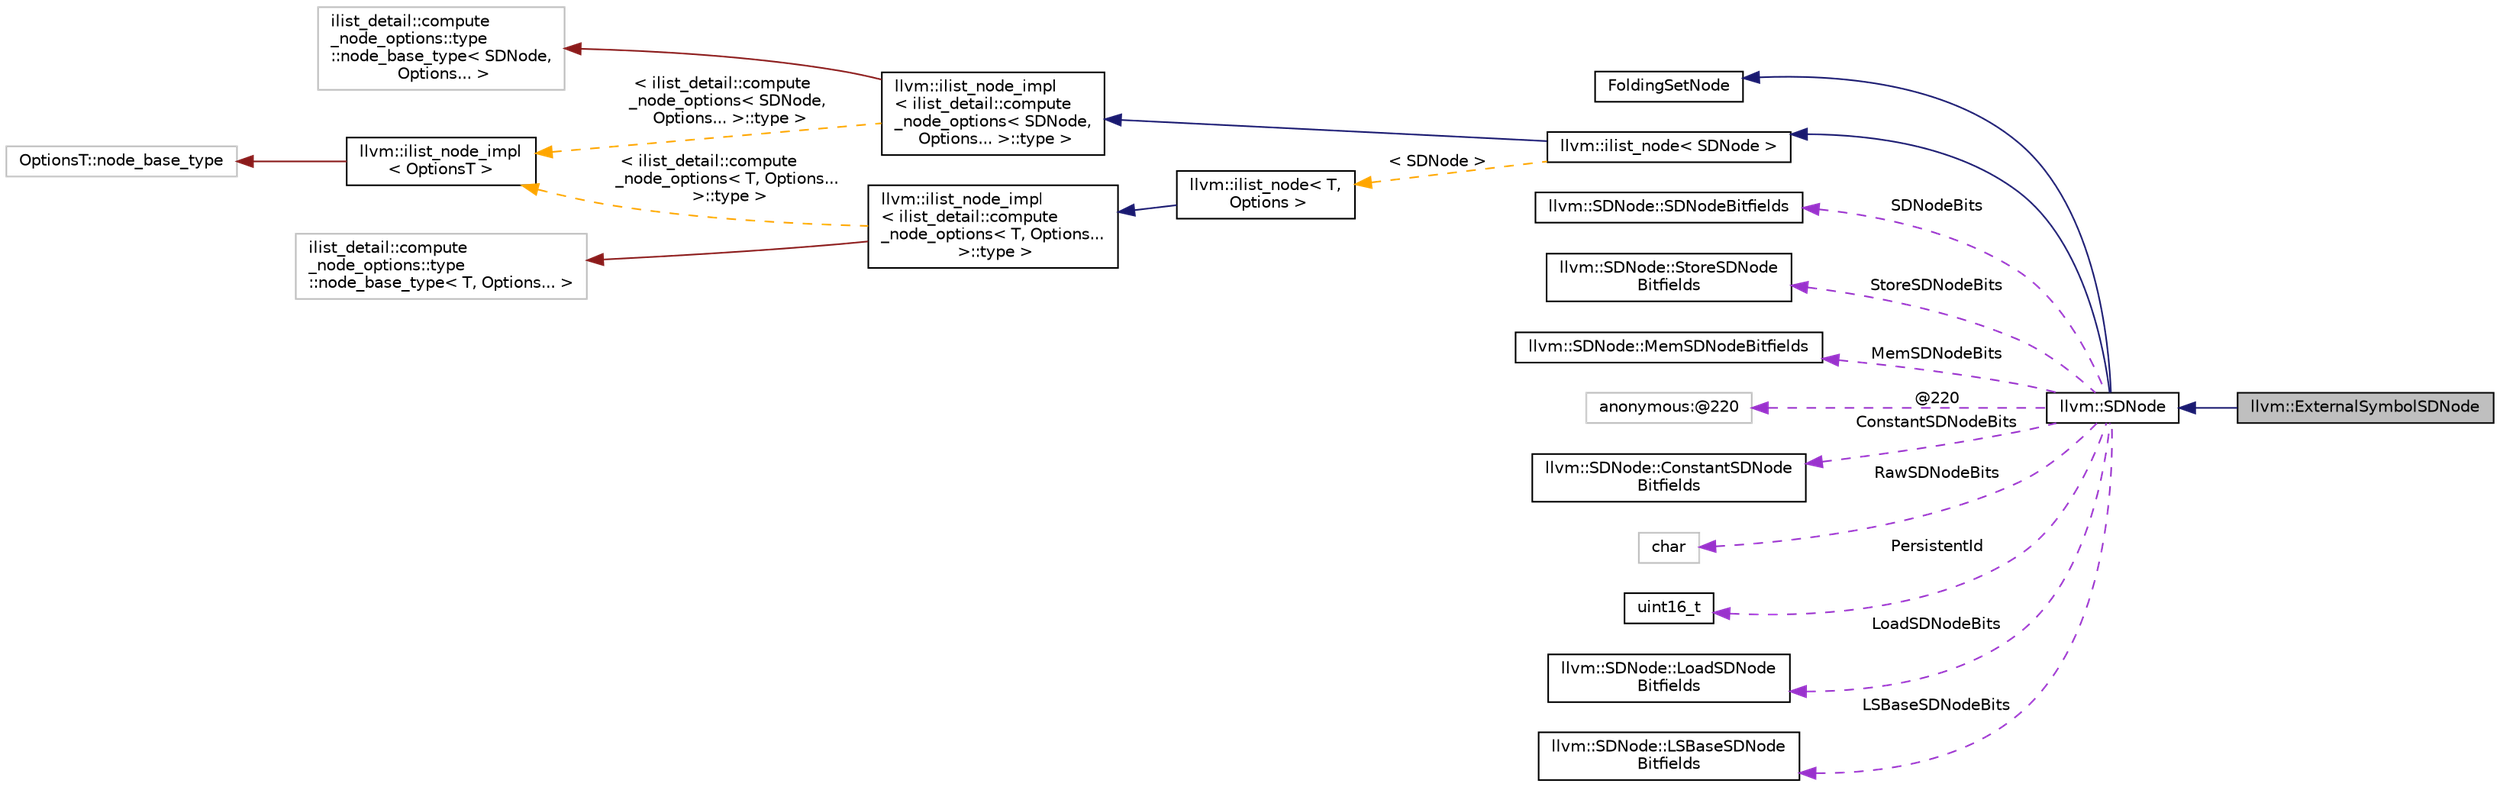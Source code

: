 digraph "llvm::ExternalSymbolSDNode"
{
 // LATEX_PDF_SIZE
  bgcolor="transparent";
  edge [fontname="Helvetica",fontsize="10",labelfontname="Helvetica",labelfontsize="10"];
  node [fontname="Helvetica",fontsize="10",shape=record];
  rankdir="LR";
  Node1 [label="llvm::ExternalSymbolSDNode",height=0.2,width=0.4,color="black", fillcolor="grey75", style="filled", fontcolor="black",tooltip=" "];
  Node2 -> Node1 [dir="back",color="midnightblue",fontsize="10",style="solid",fontname="Helvetica"];
  Node2 [label="llvm::SDNode",height=0.2,width=0.4,color="black",URL="$classllvm_1_1SDNode.html",tooltip="Represents one node in the SelectionDAG."];
  Node3 -> Node2 [dir="back",color="midnightblue",fontsize="10",style="solid",fontname="Helvetica"];
  Node3 [label="FoldingSetNode",height=0.2,width=0.4,color="black",URL="$classllvm_1_1FoldingSetBase_1_1Node.html",tooltip="Node - This class is used to maintain the singly linked bucket list in a folding set."];
  Node4 -> Node2 [dir="back",color="midnightblue",fontsize="10",style="solid",fontname="Helvetica"];
  Node4 [label="llvm::ilist_node\< SDNode \>",height=0.2,width=0.4,color="black",URL="$classllvm_1_1ilist__node.html",tooltip=" "];
  Node5 -> Node4 [dir="back",color="midnightblue",fontsize="10",style="solid",fontname="Helvetica"];
  Node5 [label="llvm::ilist_node_impl\l\< ilist_detail::compute\l_node_options\< SDNode,\l Options... \>::type \>",height=0.2,width=0.4,color="black",URL="$classllvm_1_1ilist__node__impl.html",tooltip=" "];
  Node6 -> Node5 [dir="back",color="firebrick4",fontsize="10",style="solid",fontname="Helvetica"];
  Node6 [label="ilist_detail::compute\l_node_options::type \l::node_base_type\< SDNode,\l Options... \>",height=0.2,width=0.4,color="grey75",tooltip=" "];
  Node7 -> Node5 [dir="back",color="orange",fontsize="10",style="dashed",label=" \< ilist_detail::compute\l_node_options\< SDNode,\l Options... \>::type \>" ,fontname="Helvetica"];
  Node7 [label="llvm::ilist_node_impl\l\< OptionsT \>",height=0.2,width=0.4,color="black",URL="$classllvm_1_1ilist__node__impl.html",tooltip="Implementation for an ilist node."];
  Node8 -> Node7 [dir="back",color="firebrick4",fontsize="10",style="solid",fontname="Helvetica"];
  Node8 [label="OptionsT::node_base_type",height=0.2,width=0.4,color="grey75",tooltip=" "];
  Node9 -> Node4 [dir="back",color="orange",fontsize="10",style="dashed",label=" \< SDNode \>" ,fontname="Helvetica"];
  Node9 [label="llvm::ilist_node\< T,\l Options \>",height=0.2,width=0.4,color="black",URL="$classllvm_1_1ilist__node.html",tooltip=" "];
  Node10 -> Node9 [dir="back",color="midnightblue",fontsize="10",style="solid",fontname="Helvetica"];
  Node10 [label="llvm::ilist_node_impl\l\< ilist_detail::compute\l_node_options\< T, Options...\l \>::type \>",height=0.2,width=0.4,color="black",URL="$classllvm_1_1ilist__node__impl.html",tooltip=" "];
  Node11 -> Node10 [dir="back",color="firebrick4",fontsize="10",style="solid",fontname="Helvetica"];
  Node11 [label="ilist_detail::compute\l_node_options::type \l::node_base_type\< T, Options... \>",height=0.2,width=0.4,color="grey75",tooltip=" "];
  Node7 -> Node10 [dir="back",color="orange",fontsize="10",style="dashed",label=" \< ilist_detail::compute\l_node_options\< T, Options...\l \>::type \>" ,fontname="Helvetica"];
  Node12 -> Node2 [dir="back",color="darkorchid3",fontsize="10",style="dashed",label=" SDNodeBits" ,fontname="Helvetica"];
  Node12 [label="llvm::SDNode::SDNodeBitfields",height=0.2,width=0.4,color="black",URL="$classllvm_1_1SDNode_1_1SDNodeBitfields.html",tooltip=" "];
  Node13 -> Node2 [dir="back",color="darkorchid3",fontsize="10",style="dashed",label=" StoreSDNodeBits" ,fontname="Helvetica"];
  Node13 [label="llvm::SDNode::StoreSDNode\lBitfields",height=0.2,width=0.4,color="black",URL="$classllvm_1_1SDNode_1_1StoreSDNodeBitfields.html",tooltip=" "];
  Node14 -> Node2 [dir="back",color="darkorchid3",fontsize="10",style="dashed",label=" MemSDNodeBits" ,fontname="Helvetica"];
  Node14 [label="llvm::SDNode::MemSDNodeBitfields",height=0.2,width=0.4,color="black",URL="$classllvm_1_1SDNode_1_1MemSDNodeBitfields.html",tooltip=" "];
  Node15 -> Node2 [dir="back",color="darkorchid3",fontsize="10",style="dashed",label=" @220" ,fontname="Helvetica"];
  Node15 [label="anonymous:@220",height=0.2,width=0.4,color="grey75",tooltip=" "];
  Node16 -> Node2 [dir="back",color="darkorchid3",fontsize="10",style="dashed",label=" ConstantSDNodeBits" ,fontname="Helvetica"];
  Node16 [label="llvm::SDNode::ConstantSDNode\lBitfields",height=0.2,width=0.4,color="black",URL="$classllvm_1_1SDNode_1_1ConstantSDNodeBitfields.html",tooltip=" "];
  Node17 -> Node2 [dir="back",color="darkorchid3",fontsize="10",style="dashed",label=" RawSDNodeBits" ,fontname="Helvetica"];
  Node17 [label="char",height=0.2,width=0.4,color="grey75",tooltip=" "];
  Node18 -> Node2 [dir="back",color="darkorchid3",fontsize="10",style="dashed",label=" PersistentId" ,fontname="Helvetica"];
  Node18 [label="uint16_t",height=0.2,width=0.4,color="black",URL="$classuint16__t.html",tooltip=" "];
  Node19 -> Node2 [dir="back",color="darkorchid3",fontsize="10",style="dashed",label=" LoadSDNodeBits" ,fontname="Helvetica"];
  Node19 [label="llvm::SDNode::LoadSDNode\lBitfields",height=0.2,width=0.4,color="black",URL="$classllvm_1_1SDNode_1_1LoadSDNodeBitfields.html",tooltip=" "];
  Node20 -> Node2 [dir="back",color="darkorchid3",fontsize="10",style="dashed",label=" LSBaseSDNodeBits" ,fontname="Helvetica"];
  Node20 [label="llvm::SDNode::LSBaseSDNode\lBitfields",height=0.2,width=0.4,color="black",URL="$classllvm_1_1SDNode_1_1LSBaseSDNodeBitfields.html",tooltip=" "];
}
